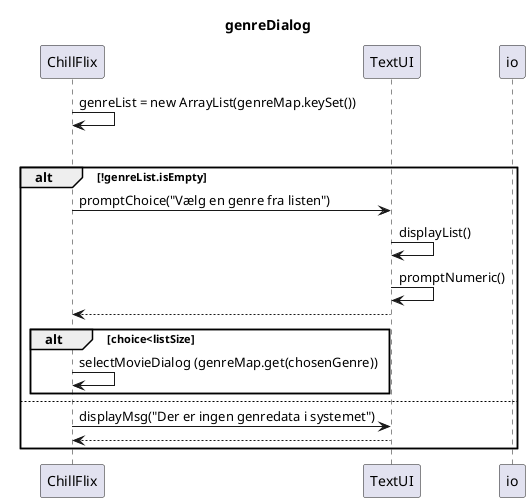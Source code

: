 @startuml
'https://plantuml.com/sequence-diagram
title genreDialog


participant ChillFlix
participant TextUI as ui
participant io
ChillFlix -> ChillFlix: genreList = new ArrayList(genreMap.keySet())
loop
alt !genreList.isEmpty
ChillFlix -> ui : promptChoice("Vælg en genre fra listen")
ui -> ui : displayList()
ui -> ui : promptNumeric()
ui --> ChillFlix
alt choice<listSize
ChillFlix -> ChillFlix : selectMovieDialog (genreMap.get(chosenGenre))
end
else
ChillFlix -> ui : displayMsg("Der er ingen genredata i systemet")
ui --> ChillFlix
end
@enduml